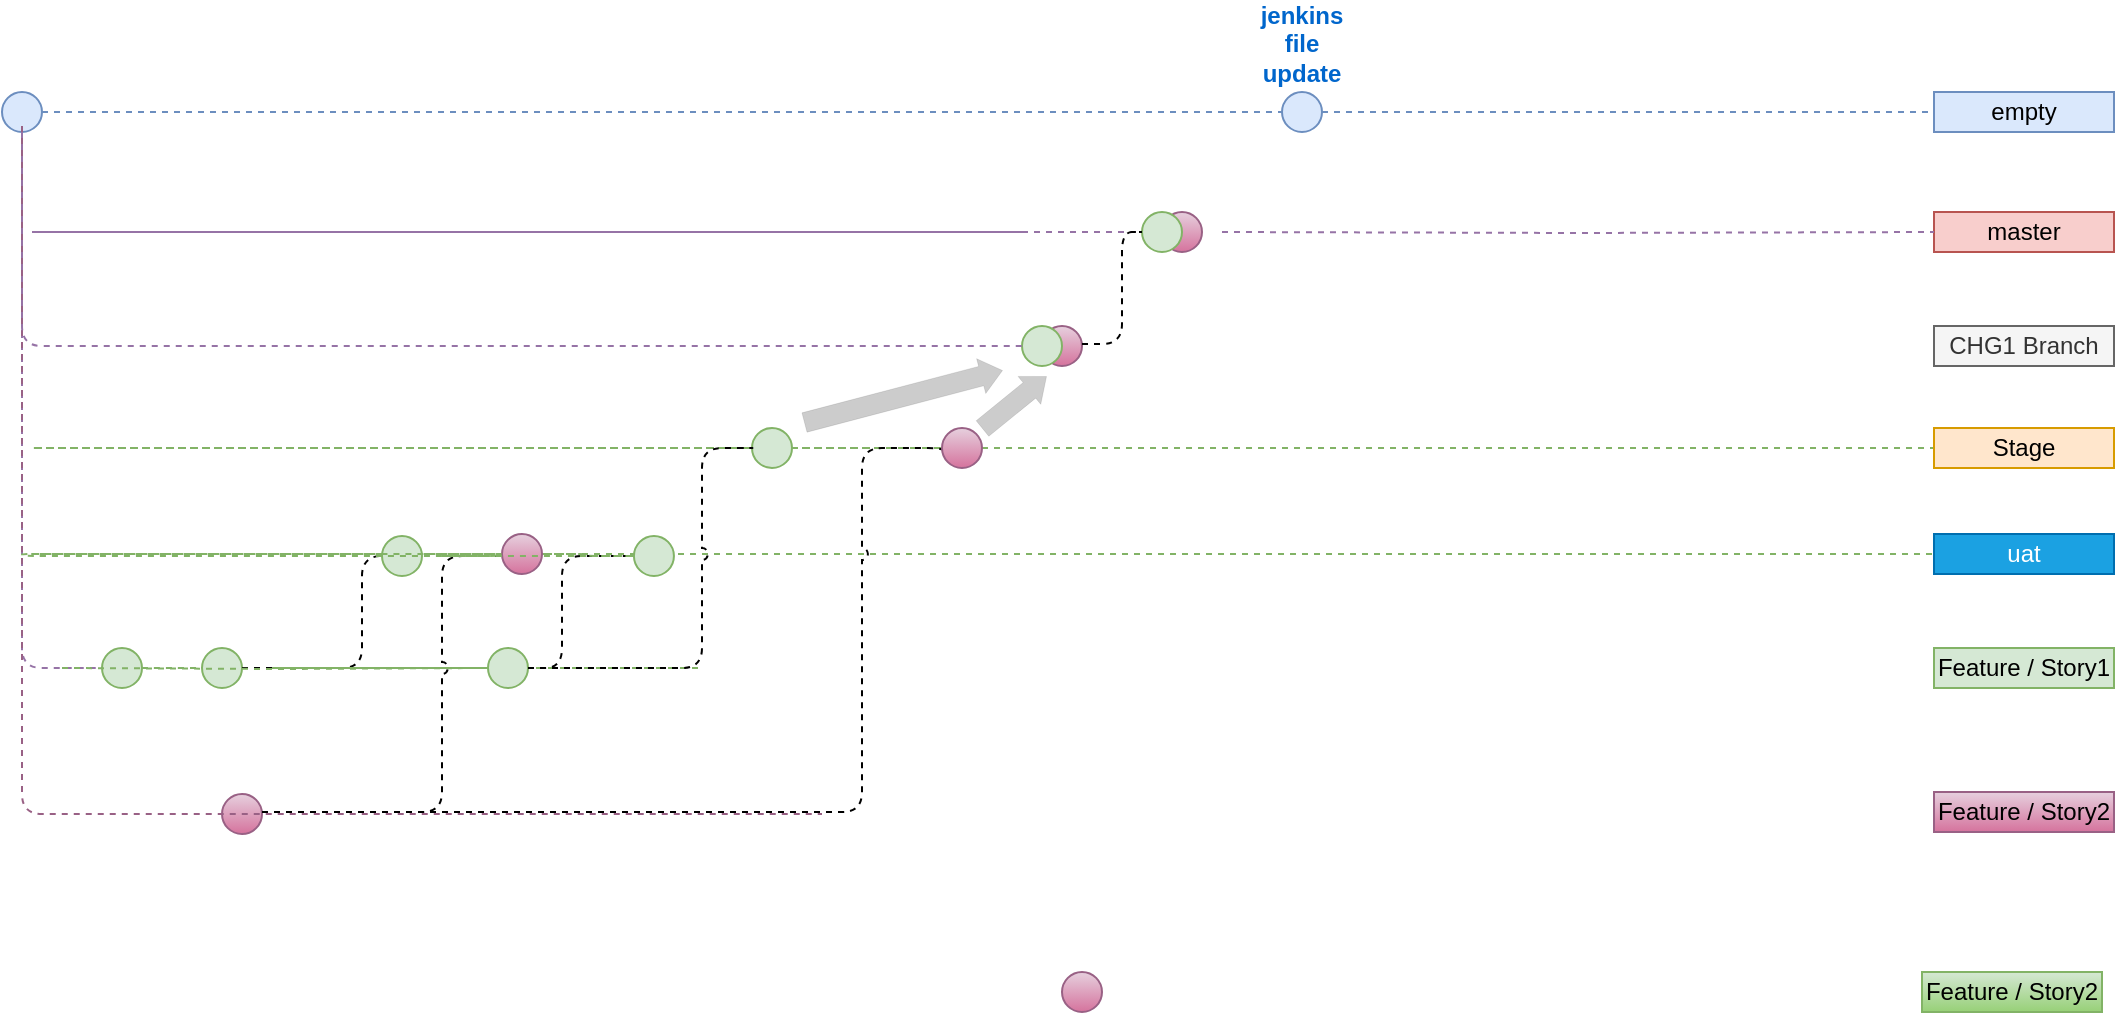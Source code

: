 <mxfile version="16.2.4" type="github">
  <diagram id="yPxyJZ8AM_hMuL3Unpa9" name="gitflow">
    <mxGraphModel dx="2076" dy="1043" grid="1" gridSize="10" guides="1" tooltips="1" connect="1" arrows="1" fold="1" page="1" pageScale="1" pageWidth="850" pageHeight="1100" math="0" shadow="0">
      <root>
        <mxCell id="0" />
        <mxCell id="1" parent="0" />
        <mxCell id="22" style="edgeStyle=orthogonalEdgeStyle;rounded=1;orthogonalLoop=1;jettySize=auto;html=1;dashed=1;endArrow=none;endFill=0;fillColor=#d5e8d4;strokeColor=#82b366;entryX=0;entryY=0.5;entryDx=0;entryDy=0;startArrow=none;" parent="1" source="247NgSY7hWucnOLWrqOx-229" target="42" edge="1">
          <mxGeometry relative="1" as="geometry">
            <Array as="points">
              <mxPoint x="40" y="238" />
            </Array>
            <mxPoint x="780" y="190" as="targetPoint" />
          </mxGeometry>
        </mxCell>
        <mxCell id="4" value="" style="ellipse;whiteSpace=wrap;html=1;aspect=fixed;fillColor=#dae8fc;strokeColor=#6c8ebf;fontStyle=1;labelPosition=center;verticalLabelPosition=top;align=center;verticalAlign=bottom;fontColor=#0066CC;" parent="1" vertex="1">
          <mxGeometry x="30" y="60" width="20" height="20" as="geometry" />
        </mxCell>
        <mxCell id="7" value="empty" style="text;html=1;strokeColor=#6c8ebf;fillColor=#dae8fc;align=center;verticalAlign=middle;whiteSpace=wrap;rounded=0;" parent="1" vertex="1">
          <mxGeometry x="996" y="60" width="90" height="20" as="geometry" />
        </mxCell>
        <mxCell id="20" value="master" style="text;html=1;strokeColor=#b85450;fillColor=#f8cecc;align=center;verticalAlign=middle;whiteSpace=wrap;rounded=0;" parent="1" vertex="1">
          <mxGeometry x="996" y="120" width="90" height="20" as="geometry" />
        </mxCell>
        <mxCell id="73" style="edgeStyle=orthogonalEdgeStyle;rounded=1;orthogonalLoop=1;jettySize=auto;html=1;dashed=1;endArrow=none;endFill=0;fontSize=10;fontColor=#FFB570;fillColor=#e1d5e7;strokeColor=#9673a6;entryX=0;entryY=0.5;entryDx=0;entryDy=0;" parent="1" target="247NgSY7hWucnOLWrqOx-183" edge="1">
          <mxGeometry relative="1" as="geometry">
            <Array as="points">
              <mxPoint x="40" y="348" />
            </Array>
            <mxPoint x="40" y="90" as="sourcePoint" />
            <mxPoint x="80" y="290" as="targetPoint" />
          </mxGeometry>
        </mxCell>
        <mxCell id="172" style="edgeStyle=orthogonalEdgeStyle;rounded=1;orthogonalLoop=1;jettySize=auto;html=1;dashed=1;endArrow=none;endFill=0;fontSize=12;fontColor=#FFB570;fillColor=#e1d5e7;strokeColor=#9673a6;startArrow=none;entryX=0;entryY=0.5;entryDx=0;entryDy=0;" parent="1" target="20" edge="1">
          <mxGeometry relative="1" as="geometry">
            <Array as="points" />
            <mxPoint x="640" y="130" as="sourcePoint" />
            <mxPoint x="820" y="130" as="targetPoint" />
          </mxGeometry>
        </mxCell>
        <mxCell id="35" value="" style="endArrow=none;dashed=1;html=1;fillColor=#dae8fc;strokeColor=#6c8ebf;startArrow=none;" parent="1" source="247NgSY7hWucnOLWrqOx-246" target="7" edge="1">
          <mxGeometry width="50" height="50" relative="1" as="geometry">
            <mxPoint x="50.0" y="70" as="sourcePoint" />
            <mxPoint x="640" y="70" as="targetPoint" />
            <Array as="points" />
          </mxGeometry>
        </mxCell>
        <mxCell id="42" value="Stage" style="text;html=1;strokeColor=#d79b00;fillColor=#ffe6cc;align=center;verticalAlign=middle;whiteSpace=wrap;rounded=0;fontSize=12;" parent="1" vertex="1">
          <mxGeometry x="996" y="228" width="90" height="20" as="geometry" />
        </mxCell>
        <mxCell id="247NgSY7hWucnOLWrqOx-180" style="edgeStyle=orthogonalEdgeStyle;rounded=1;orthogonalLoop=1;jettySize=auto;html=1;dashed=1;endArrow=none;endFill=0;fillColor=#d5e8d4;strokeColor=#82b366;entryX=0;entryY=0.5;entryDx=0;entryDy=0;startArrow=none;" edge="1" parent="1" source="247NgSY7hWucnOLWrqOx-225" target="247NgSY7hWucnOLWrqOx-181">
          <mxGeometry relative="1" as="geometry">
            <Array as="points">
              <mxPoint x="40" y="291" />
            </Array>
            <mxPoint x="220.05" y="292" as="sourcePoint" />
            <mxPoint x="820" y="292" as="targetPoint" />
          </mxGeometry>
        </mxCell>
        <mxCell id="247NgSY7hWucnOLWrqOx-181" value="uat" style="text;html=1;strokeColor=#006EAF;fillColor=#1ba1e2;align=center;verticalAlign=middle;whiteSpace=wrap;rounded=0;fontColor=#ffffff;" vertex="1" parent="1">
          <mxGeometry x="996" y="281" width="90" height="20" as="geometry" />
        </mxCell>
        <mxCell id="247NgSY7hWucnOLWrqOx-183" value="" style="ellipse;whiteSpace=wrap;html=1;aspect=fixed;fillColor=#d5e8d4;strokeColor=#82b366;" vertex="1" parent="1">
          <mxGeometry x="80" y="338" width="20" height="20" as="geometry" />
        </mxCell>
        <mxCell id="247NgSY7hWucnOLWrqOx-184" value="" style="ellipse;whiteSpace=wrap;html=1;aspect=fixed;fillColor=#d5e8d4;strokeColor=#82b366;" vertex="1" parent="1">
          <mxGeometry x="130" y="338" width="20" height="20" as="geometry" />
        </mxCell>
        <mxCell id="247NgSY7hWucnOLWrqOx-185" style="edgeStyle=orthogonalEdgeStyle;rounded=1;orthogonalLoop=1;jettySize=auto;html=1;dashed=1;endArrow=none;endFill=0;fillColor=#d5e8d4;strokeColor=#82b366;entryX=0;entryY=0.5;entryDx=0;entryDy=0;exitX=1;exitY=0.5;exitDx=0;exitDy=0;" edge="1" parent="1" source="247NgSY7hWucnOLWrqOx-183" target="247NgSY7hWucnOLWrqOx-184">
          <mxGeometry relative="1" as="geometry">
            <Array as="points">
              <mxPoint x="110" y="348" />
              <mxPoint x="110" y="348" />
            </Array>
            <mxPoint x="50" y="193" as="sourcePoint" />
            <mxPoint x="830" y="303" as="targetPoint" />
          </mxGeometry>
        </mxCell>
        <mxCell id="247NgSY7hWucnOLWrqOx-186" style="edgeStyle=orthogonalEdgeStyle;rounded=1;orthogonalLoop=1;jettySize=auto;html=1;dashed=1;endArrow=none;endFill=0;fontSize=12;fontColor=#FFB570;jumpStyle=arc;jumpSize=6;exitX=1;exitY=0.5;exitDx=0;exitDy=0;entryX=0.5;entryY=0;entryDx=0;entryDy=0;" edge="1" parent="1" source="247NgSY7hWucnOLWrqOx-184" target="247NgSY7hWucnOLWrqOx-187">
          <mxGeometry relative="1" as="geometry">
            <Array as="points">
              <mxPoint x="210" y="348" />
              <mxPoint x="210" y="292" />
              <mxPoint x="230" y="292" />
            </Array>
            <mxPoint x="120" y="622" as="sourcePoint" />
            <mxPoint x="210" y="298" as="targetPoint" />
          </mxGeometry>
        </mxCell>
        <mxCell id="247NgSY7hWucnOLWrqOx-187" value="" style="ellipse;whiteSpace=wrap;html=1;aspect=fixed;fillColor=#d5e8d4;strokeColor=#82b366;" vertex="1" parent="1">
          <mxGeometry x="220" y="282" width="20" height="20" as="geometry" />
        </mxCell>
        <mxCell id="247NgSY7hWucnOLWrqOx-191" style="edgeStyle=orthogonalEdgeStyle;rounded=1;orthogonalLoop=1;jettySize=auto;html=1;dashed=1;endArrow=none;endFill=0;fillColor=#d5e8d4;strokeColor=#82b366;startArrow=none;" edge="1" parent="1" source="247NgSY7hWucnOLWrqOx-192">
          <mxGeometry relative="1" as="geometry">
            <Array as="points">
              <mxPoint x="160" y="348" />
              <mxPoint x="160" y="348" />
            </Array>
            <mxPoint x="60" y="348" as="sourcePoint" />
            <mxPoint x="380" y="348" as="targetPoint" />
          </mxGeometry>
        </mxCell>
        <mxCell id="247NgSY7hWucnOLWrqOx-192" value="" style="ellipse;whiteSpace=wrap;html=1;aspect=fixed;fillColor=#d5e8d4;strokeColor=#82b366;" vertex="1" parent="1">
          <mxGeometry x="273" y="338" width="20" height="20" as="geometry" />
        </mxCell>
        <mxCell id="247NgSY7hWucnOLWrqOx-193" value="" style="edgeStyle=orthogonalEdgeStyle;rounded=1;orthogonalLoop=1;jettySize=auto;html=1;dashed=1;endArrow=none;endFill=0;fillColor=#d5e8d4;strokeColor=#82b366;" edge="1" parent="1" target="247NgSY7hWucnOLWrqOx-192">
          <mxGeometry relative="1" as="geometry">
            <Array as="points" />
            <mxPoint x="60" y="348" as="sourcePoint" />
            <mxPoint x="660" y="348" as="targetPoint" />
          </mxGeometry>
        </mxCell>
        <mxCell id="247NgSY7hWucnOLWrqOx-194" style="edgeStyle=orthogonalEdgeStyle;rounded=1;orthogonalLoop=1;jettySize=auto;html=1;dashed=1;endArrow=none;endFill=0;fontSize=12;fontColor=#FFB570;jumpStyle=arc;jumpSize=6;exitX=1;exitY=0.5;exitDx=0;exitDy=0;entryX=0;entryY=0.5;entryDx=0;entryDy=0;" edge="1" parent="1" source="247NgSY7hWucnOLWrqOx-192" target="247NgSY7hWucnOLWrqOx-195">
          <mxGeometry relative="1" as="geometry">
            <Array as="points">
              <mxPoint x="310" y="348" />
              <mxPoint x="310" y="292" />
            </Array>
            <mxPoint x="160" y="358" as="sourcePoint" />
            <mxPoint x="240" y="292" as="targetPoint" />
          </mxGeometry>
        </mxCell>
        <mxCell id="247NgSY7hWucnOLWrqOx-195" value="" style="ellipse;whiteSpace=wrap;html=1;aspect=fixed;fillColor=#d5e8d4;strokeColor=#82b366;" vertex="1" parent="1">
          <mxGeometry x="345.97" y="282" width="20" height="20" as="geometry" />
        </mxCell>
        <mxCell id="247NgSY7hWucnOLWrqOx-196" value="" style="edgeStyle=orthogonalEdgeStyle;rounded=1;orthogonalLoop=1;jettySize=auto;html=1;dashed=1;endArrow=none;endFill=0;fillColor=#d5e8d4;strokeColor=#82b366;entryX=0;entryY=0.5;entryDx=0;entryDy=0;startArrow=none;" edge="1" parent="1" source="247NgSY7hWucnOLWrqOx-225" target="247NgSY7hWucnOLWrqOx-195">
          <mxGeometry relative="1" as="geometry">
            <Array as="points" />
            <mxPoint x="250" y="292" as="sourcePoint" />
            <mxPoint x="820" y="292" as="targetPoint" />
          </mxGeometry>
        </mxCell>
        <mxCell id="247NgSY7hWucnOLWrqOx-199" value="" style="ellipse;whiteSpace=wrap;html=1;aspect=fixed;fillColor=#d5e8d4;strokeColor=#82b366;" vertex="1" parent="1">
          <mxGeometry x="405" y="228" width="20" height="20" as="geometry" />
        </mxCell>
        <mxCell id="247NgSY7hWucnOLWrqOx-200" style="edgeStyle=orthogonalEdgeStyle;rounded=1;orthogonalLoop=1;jettySize=auto;html=1;dashed=1;endArrow=none;endFill=0;fontSize=12;fontColor=#FFB570;jumpStyle=arc;jumpSize=6;exitX=1;exitY=0.5;exitDx=0;exitDy=0;" edge="1" parent="1" source="247NgSY7hWucnOLWrqOx-192">
          <mxGeometry relative="1" as="geometry">
            <Array as="points">
              <mxPoint x="380" y="348" />
              <mxPoint x="380" y="238" />
              <mxPoint x="408" y="238" />
            </Array>
            <mxPoint x="290" y="358" as="sourcePoint" />
            <mxPoint x="400" y="238" as="targetPoint" />
          </mxGeometry>
        </mxCell>
        <mxCell id="247NgSY7hWucnOLWrqOx-205" value="CHG1 Branch" style="text;html=1;strokeColor=#666666;fillColor=#f5f5f5;align=center;verticalAlign=middle;whiteSpace=wrap;rounded=0;fontSize=12;fontColor=#333333;" vertex="1" parent="1">
          <mxGeometry x="996" y="177" width="90" height="20" as="geometry" />
        </mxCell>
        <mxCell id="247NgSY7hWucnOLWrqOx-209" value="" style="shape=flexArrow;endArrow=classic;html=1;rounded=0;endWidth=8;endSize=3.67;strokeWidth=0;fillColor=#CCCCCC;" edge="1" parent="1">
          <mxGeometry width="50" height="50" relative="1" as="geometry">
            <mxPoint x="431" y="225" as="sourcePoint" />
            <mxPoint x="530" y="199" as="targetPoint" />
          </mxGeometry>
        </mxCell>
        <mxCell id="247NgSY7hWucnOLWrqOx-214" value="" style="edgeStyle=orthogonalEdgeStyle;rounded=1;orthogonalLoop=1;jettySize=auto;html=1;dashed=1;endArrow=none;endFill=0;fontSize=12;fontColor=#FFB570;fillColor=#e1d5e7;strokeColor=#9673a6;startArrow=none;" edge="1" parent="1">
          <mxGeometry relative="1" as="geometry">
            <Array as="points">
              <mxPoint x="40" y="130" />
            </Array>
            <mxPoint x="540" y="130" as="sourcePoint" />
            <mxPoint x="620" y="130" as="targetPoint" />
          </mxGeometry>
        </mxCell>
        <mxCell id="247NgSY7hWucnOLWrqOx-215" value="Feature / Story1" style="text;html=1;strokeColor=#82b366;fillColor=#d5e8d4;align=center;verticalAlign=middle;whiteSpace=wrap;rounded=0;" vertex="1" parent="1">
          <mxGeometry x="996" y="338" width="90" height="20" as="geometry" />
        </mxCell>
        <mxCell id="247NgSY7hWucnOLWrqOx-216" value="" style="ellipse;whiteSpace=wrap;html=1;aspect=fixed;fillColor=#e6d0de;strokeColor=#996185;gradientColor=#d5739d;" vertex="1" parent="1">
          <mxGeometry x="140" y="411" width="20" height="20" as="geometry" />
        </mxCell>
        <mxCell id="247NgSY7hWucnOLWrqOx-222" value="Feature / Story2" style="text;html=1;strokeColor=#996185;fillColor=#e6d0de;align=center;verticalAlign=middle;whiteSpace=wrap;rounded=0;gradientColor=#d5739d;" vertex="1" parent="1">
          <mxGeometry x="996" y="410" width="90" height="20" as="geometry" />
        </mxCell>
        <mxCell id="247NgSY7hWucnOLWrqOx-223" style="edgeStyle=orthogonalEdgeStyle;rounded=1;orthogonalLoop=1;jettySize=auto;html=1;dashed=1;endArrow=none;endFill=0;fontSize=10;fontColor=#FFB570;fillColor=#e6d0de;strokeColor=#996185;gradientColor=#d5739d;" edge="1" parent="1">
          <mxGeometry relative="1" as="geometry">
            <Array as="points">
              <mxPoint x="40" y="421" />
            </Array>
            <mxPoint x="40" y="77" as="sourcePoint" />
            <mxPoint x="440" y="421" as="targetPoint" />
          </mxGeometry>
        </mxCell>
        <mxCell id="247NgSY7hWucnOLWrqOx-224" style="edgeStyle=orthogonalEdgeStyle;rounded=1;orthogonalLoop=1;jettySize=auto;html=1;dashed=1;endArrow=none;endFill=0;fontSize=12;fontColor=#FFB570;jumpStyle=arc;jumpSize=6;" edge="1" parent="1">
          <mxGeometry relative="1" as="geometry">
            <Array as="points">
              <mxPoint x="250" y="420" />
              <mxPoint x="250" y="292" />
            </Array>
            <mxPoint x="160" y="420" as="sourcePoint" />
            <mxPoint x="280.835" y="292" as="targetPoint" />
          </mxGeometry>
        </mxCell>
        <mxCell id="247NgSY7hWucnOLWrqOx-226" value="" style="edgeStyle=orthogonalEdgeStyle;rounded=1;orthogonalLoop=1;jettySize=auto;html=1;dashed=1;endArrow=none;endFill=0;fillColor=#d5e8d4;strokeColor=#82b366;entryX=0;entryY=0.5;entryDx=0;entryDy=0;startArrow=none;" edge="1" parent="1" target="247NgSY7hWucnOLWrqOx-225">
          <mxGeometry relative="1" as="geometry">
            <Array as="points" />
            <mxPoint x="250" y="292" as="sourcePoint" />
            <mxPoint x="345.97" y="292" as="targetPoint" />
          </mxGeometry>
        </mxCell>
        <mxCell id="247NgSY7hWucnOLWrqOx-225" value="" style="ellipse;whiteSpace=wrap;html=1;aspect=fixed;fillColor=#e6d0de;strokeColor=#996185;gradientColor=#d5739d;" vertex="1" parent="1">
          <mxGeometry x="280" y="281" width="20" height="20" as="geometry" />
        </mxCell>
        <mxCell id="247NgSY7hWucnOLWrqOx-227" value="" style="edgeStyle=orthogonalEdgeStyle;rounded=1;orthogonalLoop=1;jettySize=auto;html=1;dashed=1;endArrow=none;endFill=0;fillColor=#d5e8d4;strokeColor=#82b366;entryX=0;entryY=0.5;entryDx=0;entryDy=0;startArrow=none;" edge="1" parent="1" source="247NgSY7hWucnOLWrqOx-195" target="247NgSY7hWucnOLWrqOx-225">
          <mxGeometry relative="1" as="geometry">
            <Array as="points">
              <mxPoint x="40" y="292" />
            </Array>
            <mxPoint x="345.97" y="292" as="sourcePoint" />
            <mxPoint x="996" y="291" as="targetPoint" />
          </mxGeometry>
        </mxCell>
        <mxCell id="247NgSY7hWucnOLWrqOx-228" style="edgeStyle=orthogonalEdgeStyle;rounded=1;orthogonalLoop=1;jettySize=auto;html=1;dashed=1;endArrow=none;endFill=0;fontSize=12;fontColor=#FFB570;jumpStyle=arc;jumpSize=6;entryX=0;entryY=1;entryDx=0;entryDy=0;" edge="1" parent="1" target="247NgSY7hWucnOLWrqOx-229">
          <mxGeometry relative="1" as="geometry">
            <Array as="points">
              <mxPoint x="460" y="420" />
              <mxPoint x="460" y="238" />
              <mxPoint x="503" y="238" />
            </Array>
            <mxPoint x="160" y="420" as="sourcePoint" />
            <mxPoint x="290.415" y="301" as="targetPoint" />
          </mxGeometry>
        </mxCell>
        <mxCell id="247NgSY7hWucnOLWrqOx-229" value="" style="ellipse;whiteSpace=wrap;html=1;aspect=fixed;fillColor=#e6d0de;strokeColor=#996185;gradientColor=#d5739d;" vertex="1" parent="1">
          <mxGeometry x="500" y="228" width="20" height="20" as="geometry" />
        </mxCell>
        <mxCell id="247NgSY7hWucnOLWrqOx-233" value="" style="ellipse;whiteSpace=wrap;html=1;aspect=fixed;fillColor=#e6d0de;strokeColor=#996185;gradientColor=#d5739d;" vertex="1" parent="1">
          <mxGeometry x="550" y="177" width="20" height="20" as="geometry" />
        </mxCell>
        <mxCell id="247NgSY7hWucnOLWrqOx-235" value="" style="shape=flexArrow;endArrow=classic;html=1;rounded=0;endWidth=8;endSize=3.67;strokeWidth=0;fillColor=#CCCCCC;" edge="1" parent="1">
          <mxGeometry width="50" height="50" relative="1" as="geometry">
            <mxPoint x="520" y="228" as="sourcePoint" />
            <mxPoint x="552" y="202" as="targetPoint" />
          </mxGeometry>
        </mxCell>
        <mxCell id="247NgSY7hWucnOLWrqOx-236" style="edgeStyle=orthogonalEdgeStyle;rounded=1;orthogonalLoop=1;jettySize=auto;html=1;dashed=1;endArrow=none;endFill=0;fontSize=12;fontColor=#FFB570;jumpStyle=arc;jumpSize=6;exitX=1;exitY=0.5;exitDx=0;exitDy=0;startArrow=none;" edge="1" parent="1" source="247NgSY7hWucnOLWrqOx-241">
          <mxGeometry relative="1" as="geometry">
            <Array as="points">
              <mxPoint x="590" y="130" />
            </Array>
            <mxPoint x="570" y="186" as="sourcePoint" />
            <mxPoint x="620" y="130" as="targetPoint" />
          </mxGeometry>
        </mxCell>
        <mxCell id="247NgSY7hWucnOLWrqOx-239" value="" style="ellipse;whiteSpace=wrap;html=1;aspect=fixed;fillColor=#e6d0de;strokeColor=#996185;gradientColor=#d5739d;" vertex="1" parent="1">
          <mxGeometry x="610" y="120" width="20" height="20" as="geometry" />
        </mxCell>
        <mxCell id="247NgSY7hWucnOLWrqOx-207" value="" style="ellipse;whiteSpace=wrap;html=1;aspect=fixed;fillColor=#d5e8d4;strokeColor=#82b366;" vertex="1" parent="1">
          <mxGeometry x="540" y="177" width="20" height="20" as="geometry" />
        </mxCell>
        <mxCell id="247NgSY7hWucnOLWrqOx-240" value="" style="edgeStyle=orthogonalEdgeStyle;rounded=1;orthogonalLoop=1;jettySize=auto;html=1;dashed=1;endArrow=none;endFill=0;fontSize=12;fontColor=#FFB570;fillColor=#e1d5e7;strokeColor=#9673a6;exitX=0.5;exitY=1;exitDx=0;exitDy=0;" edge="1" parent="1" source="4" target="247NgSY7hWucnOLWrqOx-207">
          <mxGeometry relative="1" as="geometry">
            <Array as="points">
              <mxPoint x="40" y="187" />
            </Array>
            <mxPoint x="40" y="80" as="sourcePoint" />
            <mxPoint x="570" y="187" as="targetPoint" />
          </mxGeometry>
        </mxCell>
        <mxCell id="247NgSY7hWucnOLWrqOx-241" value="" style="ellipse;whiteSpace=wrap;html=1;aspect=fixed;fillColor=#d5e8d4;strokeColor=#82b366;" vertex="1" parent="1">
          <mxGeometry x="600" y="120" width="20" height="20" as="geometry" />
        </mxCell>
        <mxCell id="247NgSY7hWucnOLWrqOx-242" value="" style="edgeStyle=orthogonalEdgeStyle;rounded=1;orthogonalLoop=1;jettySize=auto;html=1;dashed=1;endArrow=none;endFill=0;fontSize=12;fontColor=#FFB570;jumpStyle=arc;jumpSize=6;exitX=1;exitY=0.5;exitDx=0;exitDy=0;" edge="1" parent="1" target="247NgSY7hWucnOLWrqOx-241">
          <mxGeometry relative="1" as="geometry">
            <Array as="points">
              <mxPoint x="590" y="186" />
            </Array>
            <mxPoint x="570" y="186" as="sourcePoint" />
            <mxPoint x="620" y="130" as="targetPoint" />
          </mxGeometry>
        </mxCell>
        <mxCell id="247NgSY7hWucnOLWrqOx-244" value="Feature / Story2" style="text;html=1;strokeColor=#82b366;fillColor=#d5e8d4;align=center;verticalAlign=middle;whiteSpace=wrap;rounded=0;gradientColor=#97d077;" vertex="1" parent="1">
          <mxGeometry x="990" y="500" width="90" height="20" as="geometry" />
        </mxCell>
        <mxCell id="247NgSY7hWucnOLWrqOx-245" value="" style="ellipse;whiteSpace=wrap;html=1;aspect=fixed;fillColor=#e6d0de;strokeColor=#996185;gradientColor=#d5739d;" vertex="1" parent="1">
          <mxGeometry x="560" y="500" width="20" height="20" as="geometry" />
        </mxCell>
        <mxCell id="247NgSY7hWucnOLWrqOx-246" value="jenkins file update" style="ellipse;whiteSpace=wrap;html=1;aspect=fixed;fillColor=#dae8fc;strokeColor=#6c8ebf;fontStyle=1;labelPosition=center;verticalLabelPosition=top;align=center;verticalAlign=bottom;fontColor=#0066CC;" vertex="1" parent="1">
          <mxGeometry x="670" y="60" width="20" height="20" as="geometry" />
        </mxCell>
        <mxCell id="247NgSY7hWucnOLWrqOx-247" value="" style="endArrow=none;dashed=1;html=1;fillColor=#dae8fc;strokeColor=#6c8ebf;" edge="1" parent="1" source="4" target="247NgSY7hWucnOLWrqOx-246">
          <mxGeometry width="50" height="50" relative="1" as="geometry">
            <mxPoint x="50" y="70" as="sourcePoint" />
            <mxPoint x="996" y="70" as="targetPoint" />
            <Array as="points" />
          </mxGeometry>
        </mxCell>
      </root>
    </mxGraphModel>
  </diagram>
</mxfile>
